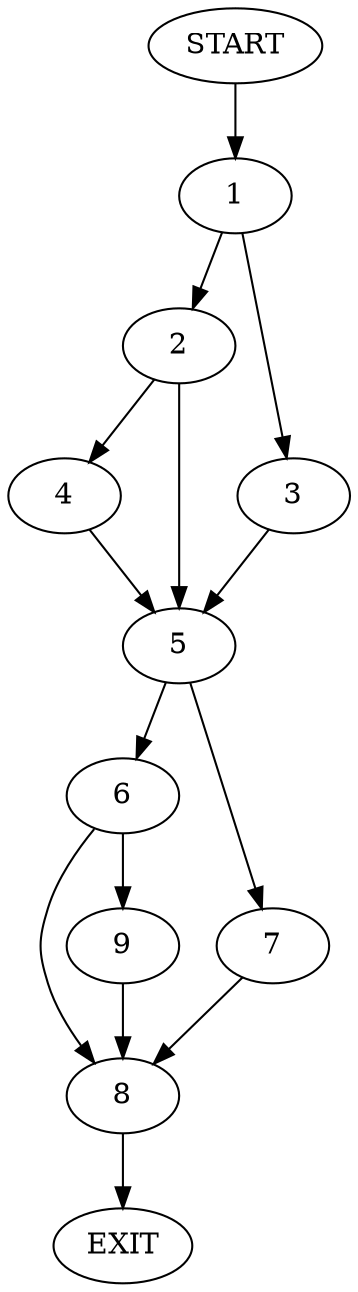 digraph {
0 [label="START"]
10 [label="EXIT"]
0 -> 1
1 -> 2
1 -> 3
2 -> 4
2 -> 5
3 -> 5
5 -> 6
5 -> 7
4 -> 5
6 -> 8
6 -> 9
7 -> 8
8 -> 10
9 -> 8
}
